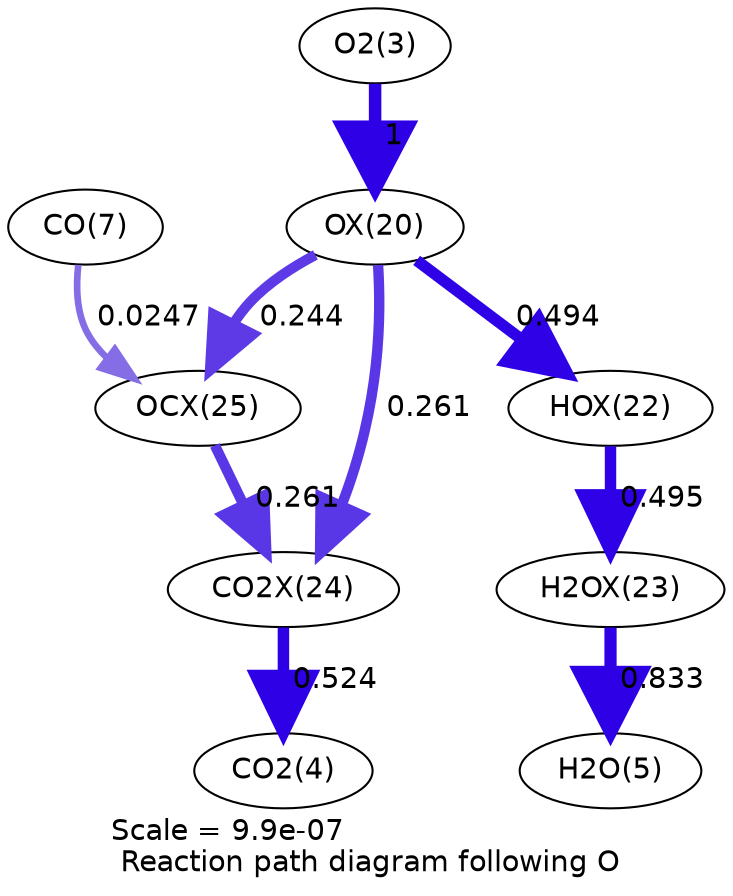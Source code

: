 digraph reaction_paths {
center=1;
s5 -> s24[fontname="Helvetica", penwidth=6, arrowsize=3, color="0.7, 1.5, 0.9"
, label=" 1"];
s24 -> s26[fontname="Helvetica", penwidth=5.47, arrowsize=2.73, color="0.7, 0.994, 0.9"
, label=" 0.494"];
s24 -> s29[fontname="Helvetica", penwidth=4.94, arrowsize=2.47, color="0.7, 0.744, 0.9"
, label=" 0.244"];
s24 -> s28[fontname="Helvetica", penwidth=4.99, arrowsize=2.49, color="0.7, 0.761, 0.9"
, label=" 0.261"];
s26 -> s27[fontname="Helvetica", penwidth=5.47, arrowsize=2.73, color="0.7, 0.995, 0.9"
, label=" 0.495"];
s27 -> s7[fontname="Helvetica", penwidth=5.86, arrowsize=2.93, color="0.7, 1.33, 0.9"
, label=" 0.833"];
s9 -> s29[fontname="Helvetica", penwidth=3.21, arrowsize=1.6, color="0.7, 0.525, 0.9"
, label=" 0.0247"];
s29 -> s28[fontname="Helvetica", penwidth=4.99, arrowsize=2.49, color="0.7, 0.761, 0.9"
, label=" 0.261"];
s28 -> s6[fontname="Helvetica", penwidth=5.51, arrowsize=2.76, color="0.7, 1.02, 0.9"
, label=" 0.524"];
s5 [ fontname="Helvetica", label="O2(3)"];
s6 [ fontname="Helvetica", label="CO2(4)"];
s7 [ fontname="Helvetica", label="H2O(5)"];
s9 [ fontname="Helvetica", label="CO(7)"];
s24 [ fontname="Helvetica", label="OX(20)"];
s26 [ fontname="Helvetica", label="HOX(22)"];
s27 [ fontname="Helvetica", label="H2OX(23)"];
s28 [ fontname="Helvetica", label="CO2X(24)"];
s29 [ fontname="Helvetica", label="OCX(25)"];
 label = "Scale = 9.9e-07\l Reaction path diagram following O";
 fontname = "Helvetica";
}
